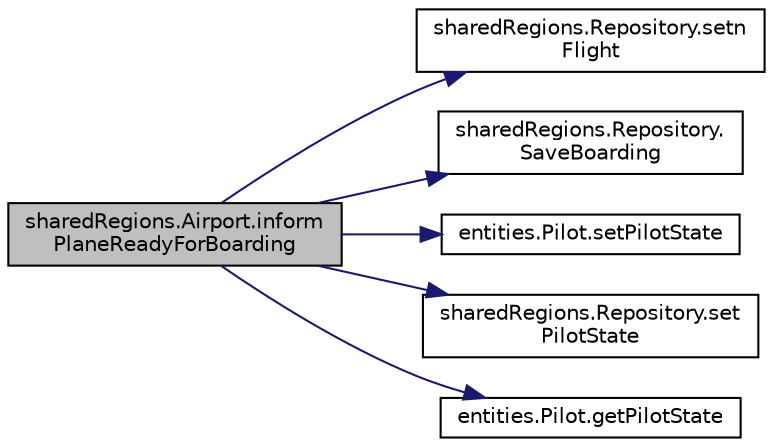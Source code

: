 digraph "sharedRegions.Airport.informPlaneReadyForBoarding"
{
  edge [fontname="Helvetica",fontsize="10",labelfontname="Helvetica",labelfontsize="10"];
  node [fontname="Helvetica",fontsize="10",shape=record];
  rankdir="LR";
  Node13 [label="sharedRegions.Airport.inform\lPlaneReadyForBoarding",height=0.2,width=0.4,color="black", fillcolor="grey75", style="filled", fontcolor="black"];
  Node13 -> Node14 [color="midnightblue",fontsize="10",style="solid",fontname="Helvetica"];
  Node14 [label="sharedRegions.Repository.setn\lFlight",height=0.2,width=0.4,color="black", fillcolor="white", style="filled",URL="$classshared_regions_1_1_repository.html#a861524965e041f635a18ed7dab515644"];
  Node13 -> Node15 [color="midnightblue",fontsize="10",style="solid",fontname="Helvetica"];
  Node15 [label="sharedRegions.Repository.\lSaveBoarding",height=0.2,width=0.4,color="black", fillcolor="white", style="filled",URL="$classshared_regions_1_1_repository.html#a325b96a2510f6ebe8aad62f417a11e67"];
  Node13 -> Node16 [color="midnightblue",fontsize="10",style="solid",fontname="Helvetica"];
  Node16 [label="entities.Pilot.setPilotState",height=0.2,width=0.4,color="black", fillcolor="white", style="filled",URL="$classentities_1_1_pilot.html#a1eb8f6f3fd60fbf50829491b6e263ab9"];
  Node13 -> Node17 [color="midnightblue",fontsize="10",style="solid",fontname="Helvetica"];
  Node17 [label="sharedRegions.Repository.set\lPilotState",height=0.2,width=0.4,color="black", fillcolor="white", style="filled",URL="$classshared_regions_1_1_repository.html#afe742ad0e099e2dc3f936ed2ae6fe32d"];
  Node13 -> Node18 [color="midnightblue",fontsize="10",style="solid",fontname="Helvetica"];
  Node18 [label="entities.Pilot.getPilotState",height=0.2,width=0.4,color="black", fillcolor="white", style="filled",URL="$classentities_1_1_pilot.html#ac16922ae9aa6296ff7adfb1dcfa50d3a"];
}
